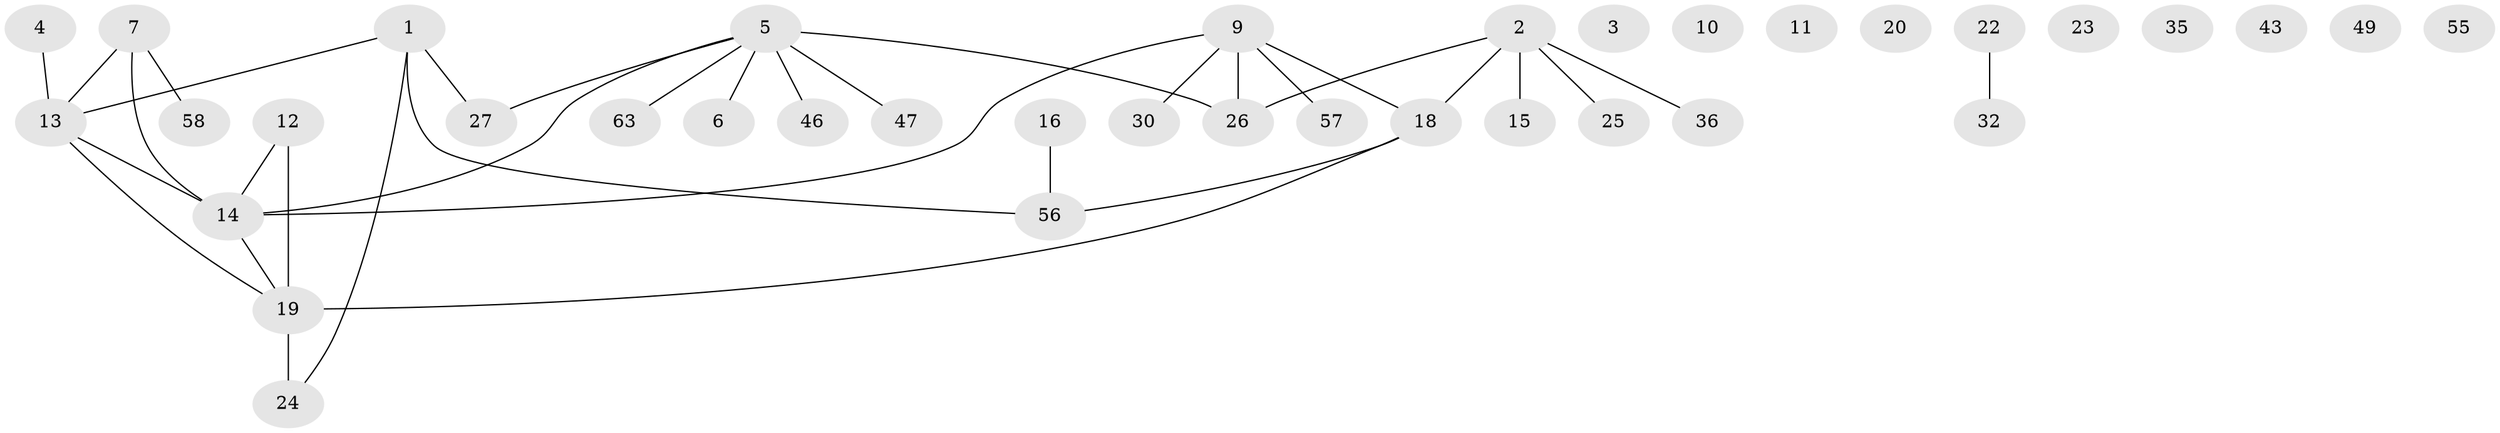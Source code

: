// original degree distribution, {1: 0.37681159420289856, 4: 0.17391304347826086, 0: 0.10144927536231885, 2: 0.21739130434782608, 3: 0.07246376811594203, 5: 0.028985507246376812, 7: 0.014492753623188406, 6: 0.014492753623188406}
// Generated by graph-tools (version 1.1) at 2025/16/03/04/25 18:16:31]
// undirected, 37 vertices, 35 edges
graph export_dot {
graph [start="1"]
  node [color=gray90,style=filled];
  1 [super="+21"];
  2 [super="+8+34"];
  3;
  4 [super="+37"];
  5 [super="+40"];
  6;
  7 [super="+50+17"];
  9 [super="+59"];
  10;
  11 [super="+66"];
  12 [super="+53"];
  13 [super="+60+33"];
  14 [super="+31+51"];
  15;
  16;
  18 [super="+28"];
  19 [super="+48+45"];
  20;
  22 [super="+54"];
  23;
  24 [super="+29"];
  25;
  26 [super="+42+41"];
  27 [super="+39"];
  30;
  32;
  35 [super="+62"];
  36 [super="+67"];
  43;
  46;
  47;
  49;
  55;
  56 [super="+64"];
  57;
  58;
  63;
  1 -- 24;
  1 -- 56 [weight=2];
  1 -- 27;
  1 -- 13;
  2 -- 25;
  2 -- 18;
  2 -- 15;
  2 -- 36;
  2 -- 26;
  4 -- 13;
  5 -- 6;
  5 -- 46;
  5 -- 26;
  5 -- 47 [weight=2];
  5 -- 14;
  5 -- 63;
  5 -- 27;
  7 -- 58;
  7 -- 13;
  7 -- 14;
  9 -- 18;
  9 -- 30;
  9 -- 26;
  9 -- 14;
  9 -- 57;
  12 -- 19;
  12 -- 14;
  13 -- 19;
  13 -- 14;
  14 -- 19;
  16 -- 56 [weight=2];
  18 -- 56;
  18 -- 19;
  19 -- 24 [weight=2];
  22 -- 32;
}
